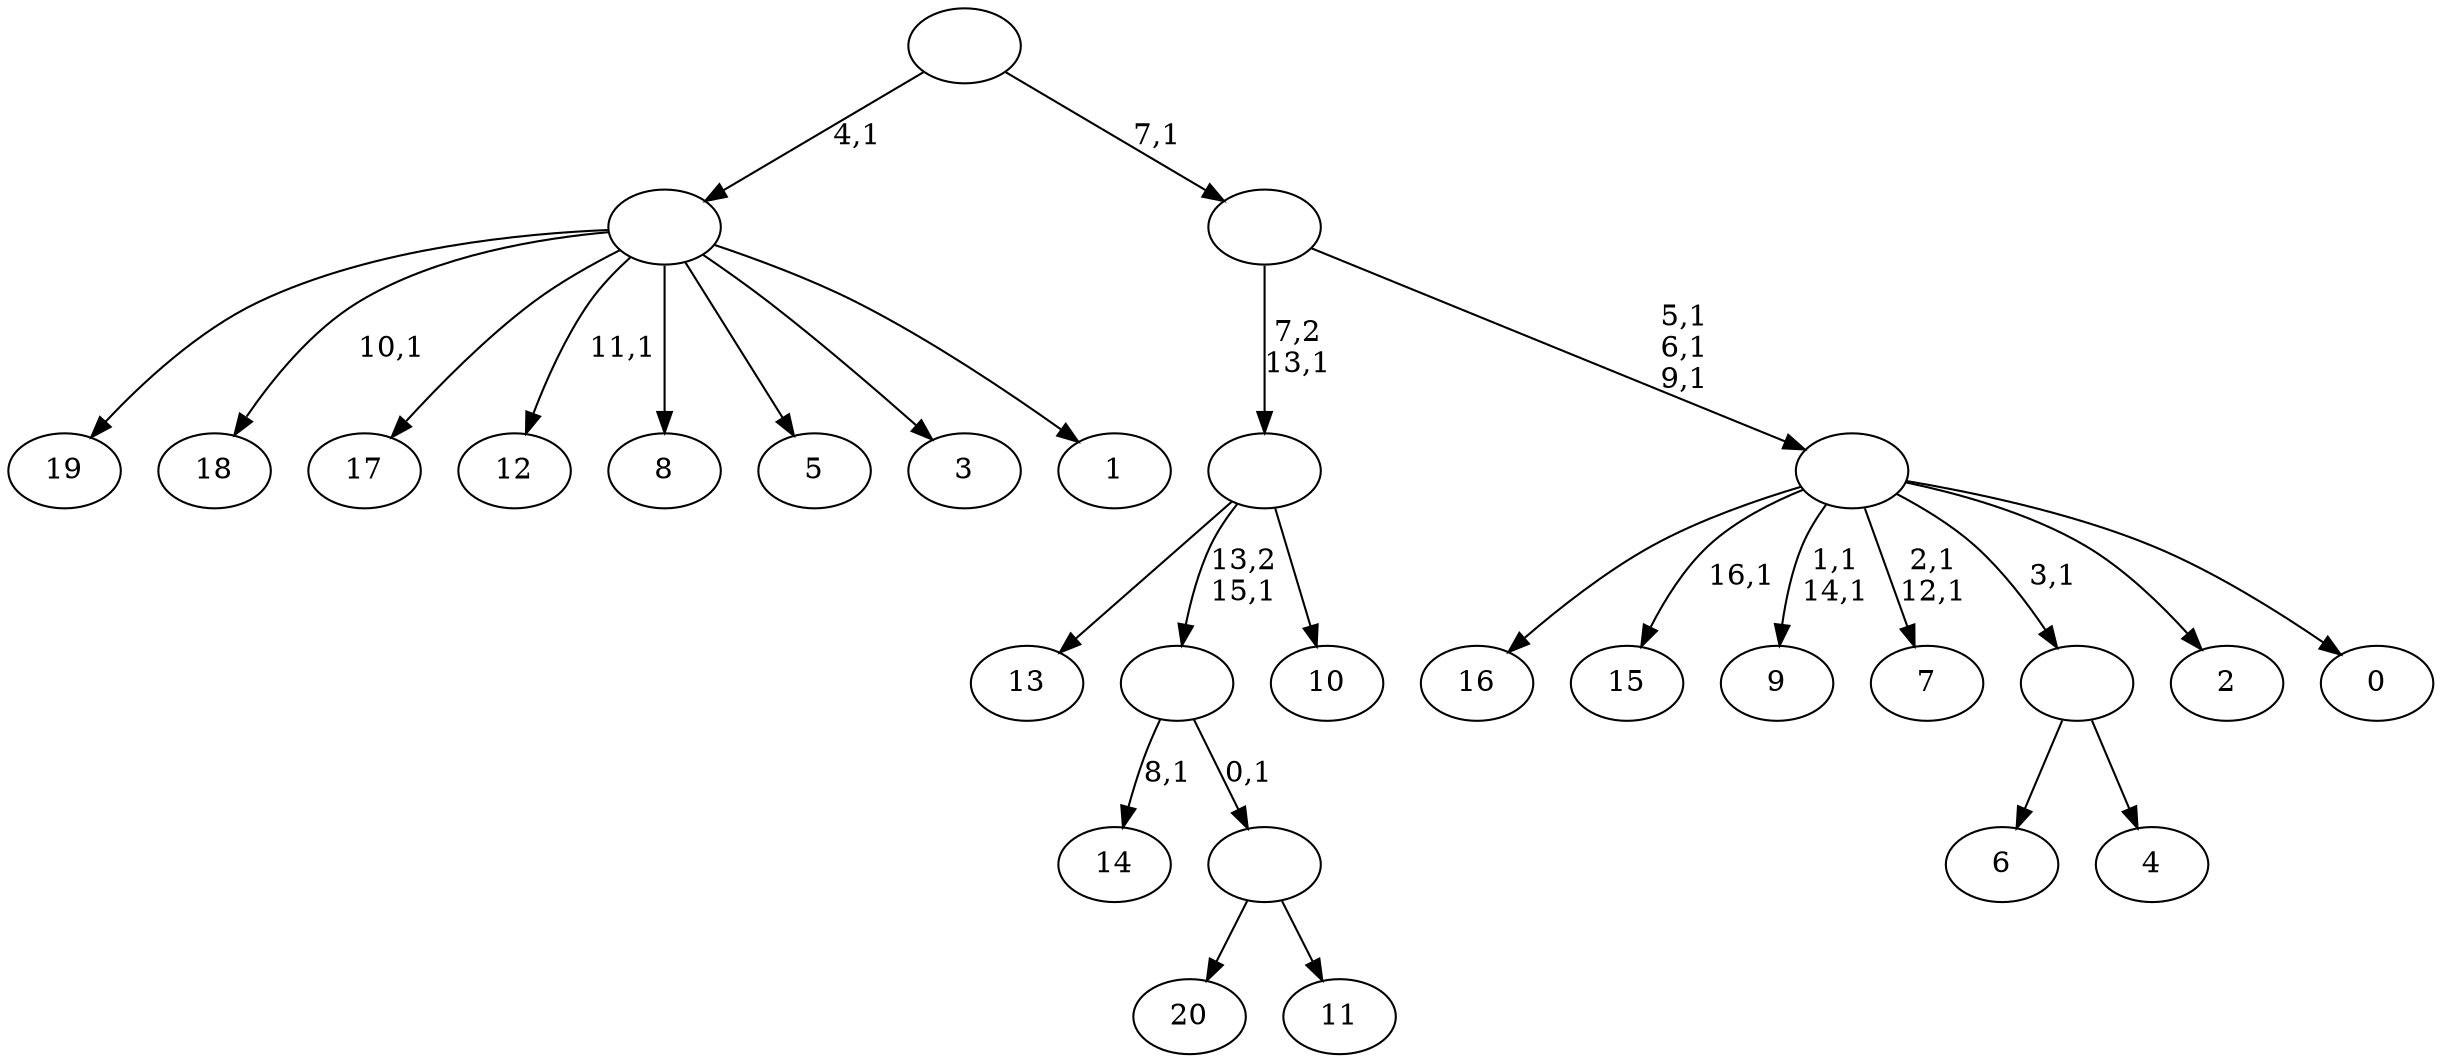 digraph T {
	38 [label="20"]
	37 [label="19"]
	36 [label="18"]
	34 [label="17"]
	33 [label="16"]
	32 [label="15"]
	30 [label="14"]
	28 [label="13"]
	27 [label="12"]
	25 [label="11"]
	24 [label=""]
	23 [label=""]
	22 [label="10"]
	21 [label=""]
	20 [label="9"]
	17 [label="8"]
	16 [label="7"]
	13 [label="6"]
	12 [label="5"]
	11 [label="4"]
	10 [label=""]
	9 [label="3"]
	8 [label="2"]
	7 [label="1"]
	6 [label=""]
	5 [label="0"]
	4 [label=""]
	1 [label=""]
	0 [label=""]
	24 -> 38 [label=""]
	24 -> 25 [label=""]
	23 -> 30 [label="8,1"]
	23 -> 24 [label="0,1"]
	21 -> 28 [label=""]
	21 -> 23 [label="13,2\n15,1"]
	21 -> 22 [label=""]
	10 -> 13 [label=""]
	10 -> 11 [label=""]
	6 -> 27 [label="11,1"]
	6 -> 36 [label="10,1"]
	6 -> 37 [label=""]
	6 -> 34 [label=""]
	6 -> 17 [label=""]
	6 -> 12 [label=""]
	6 -> 9 [label=""]
	6 -> 7 [label=""]
	4 -> 16 [label="2,1\n12,1"]
	4 -> 20 [label="1,1\n14,1"]
	4 -> 32 [label="16,1"]
	4 -> 33 [label=""]
	4 -> 10 [label="3,1"]
	4 -> 8 [label=""]
	4 -> 5 [label=""]
	1 -> 4 [label="5,1\n6,1\n9,1"]
	1 -> 21 [label="7,2\n13,1"]
	0 -> 6 [label="4,1"]
	0 -> 1 [label="7,1"]
}
